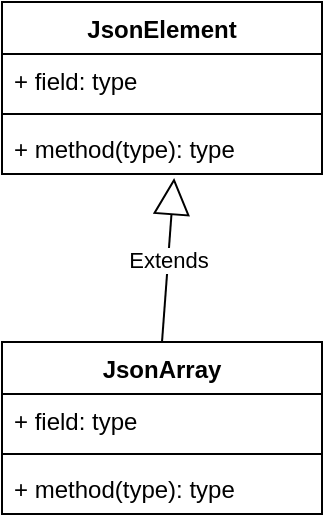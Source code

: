 <mxfile version="13.7.9" type="device"><diagram id="jXhW4TmlRkp7obgRvvKt" name="第 1 页"><mxGraphModel dx="946" dy="601" grid="1" gridSize="10" guides="1" tooltips="1" connect="1" arrows="1" fold="1" page="1" pageScale="1" pageWidth="33000" pageHeight="46081" math="0" shadow="0"><root><mxCell id="0"/><mxCell id="1" parent="0"/><mxCell id="IrpVdP5R-kru0T1hxaX9-1" value="JsonArray" style="swimlane;fontStyle=1;align=center;verticalAlign=top;childLayout=stackLayout;horizontal=1;startSize=26;horizontalStack=0;resizeParent=1;resizeParentMax=0;resizeLast=0;collapsible=1;marginBottom=0;" vertex="1" parent="1"><mxGeometry x="400" y="320" width="160" height="86" as="geometry"/></mxCell><mxCell id="IrpVdP5R-kru0T1hxaX9-9" value="Extends" style="endArrow=block;endSize=16;endFill=0;html=1;entryX=0.538;entryY=1.077;entryDx=0;entryDy=0;entryPerimeter=0;" edge="1" parent="IrpVdP5R-kru0T1hxaX9-1" target="IrpVdP5R-kru0T1hxaX9-8"><mxGeometry width="160" relative="1" as="geometry"><mxPoint x="80" as="sourcePoint"/><mxPoint x="240" as="targetPoint"/></mxGeometry></mxCell><mxCell id="IrpVdP5R-kru0T1hxaX9-2" value="+ field: type" style="text;strokeColor=none;fillColor=none;align=left;verticalAlign=top;spacingLeft=4;spacingRight=4;overflow=hidden;rotatable=0;points=[[0,0.5],[1,0.5]];portConstraint=eastwest;" vertex="1" parent="IrpVdP5R-kru0T1hxaX9-1"><mxGeometry y="26" width="160" height="26" as="geometry"/></mxCell><mxCell id="IrpVdP5R-kru0T1hxaX9-3" value="" style="line;strokeWidth=1;fillColor=none;align=left;verticalAlign=middle;spacingTop=-1;spacingLeft=3;spacingRight=3;rotatable=0;labelPosition=right;points=[];portConstraint=eastwest;" vertex="1" parent="IrpVdP5R-kru0T1hxaX9-1"><mxGeometry y="52" width="160" height="8" as="geometry"/></mxCell><mxCell id="IrpVdP5R-kru0T1hxaX9-4" value="+ method(type): type" style="text;strokeColor=none;fillColor=none;align=left;verticalAlign=top;spacingLeft=4;spacingRight=4;overflow=hidden;rotatable=0;points=[[0,0.5],[1,0.5]];portConstraint=eastwest;" vertex="1" parent="IrpVdP5R-kru0T1hxaX9-1"><mxGeometry y="60" width="160" height="26" as="geometry"/></mxCell><mxCell id="IrpVdP5R-kru0T1hxaX9-5" value="JsonElement" style="swimlane;fontStyle=1;align=center;verticalAlign=top;childLayout=stackLayout;horizontal=1;startSize=26;horizontalStack=0;resizeParent=1;resizeParentMax=0;resizeLast=0;collapsible=1;marginBottom=0;" vertex="1" parent="1"><mxGeometry x="400" y="150" width="160" height="86" as="geometry"/></mxCell><mxCell id="IrpVdP5R-kru0T1hxaX9-6" value="+ field: type" style="text;strokeColor=none;fillColor=none;align=left;verticalAlign=top;spacingLeft=4;spacingRight=4;overflow=hidden;rotatable=0;points=[[0,0.5],[1,0.5]];portConstraint=eastwest;" vertex="1" parent="IrpVdP5R-kru0T1hxaX9-5"><mxGeometry y="26" width="160" height="26" as="geometry"/></mxCell><mxCell id="IrpVdP5R-kru0T1hxaX9-7" value="" style="line;strokeWidth=1;fillColor=none;align=left;verticalAlign=middle;spacingTop=-1;spacingLeft=3;spacingRight=3;rotatable=0;labelPosition=right;points=[];portConstraint=eastwest;" vertex="1" parent="IrpVdP5R-kru0T1hxaX9-5"><mxGeometry y="52" width="160" height="8" as="geometry"/></mxCell><mxCell id="IrpVdP5R-kru0T1hxaX9-8" value="+ method(type): type" style="text;strokeColor=none;fillColor=none;align=left;verticalAlign=top;spacingLeft=4;spacingRight=4;overflow=hidden;rotatable=0;points=[[0,0.5],[1,0.5]];portConstraint=eastwest;" vertex="1" parent="IrpVdP5R-kru0T1hxaX9-5"><mxGeometry y="60" width="160" height="26" as="geometry"/></mxCell></root></mxGraphModel></diagram></mxfile>
